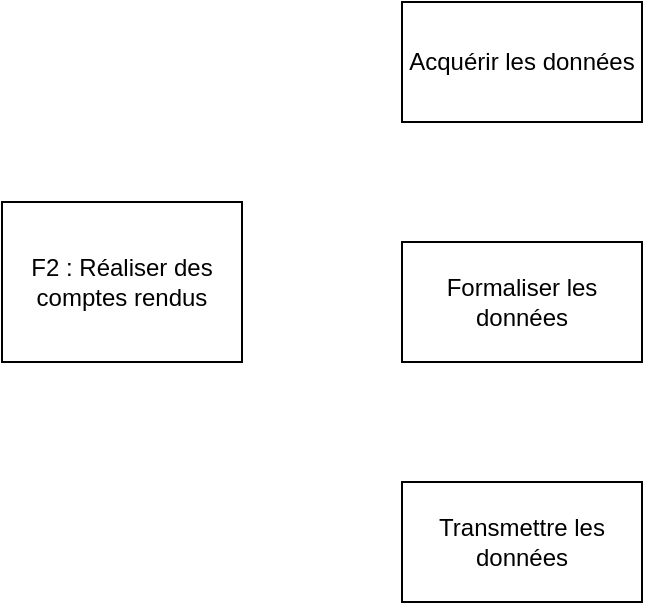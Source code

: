 <mxfile version="15.8.9" type="github">
  <diagram id="cHjnoLlx2mNpabVTZO-V" name="Page-1">
    <mxGraphModel dx="868" dy="454" grid="1" gridSize="10" guides="1" tooltips="1" connect="1" arrows="1" fold="1" page="1" pageScale="1" pageWidth="827" pageHeight="1169" math="0" shadow="0">
      <root>
        <mxCell id="0" />
        <mxCell id="1" parent="0" />
        <mxCell id="-n7K_DKkgM0FNg-m0orN-1" value="F2 : Réaliser des comptes rendus" style="rounded=0;whiteSpace=wrap;html=1;" vertex="1" parent="1">
          <mxGeometry x="120" y="120" width="120" height="80" as="geometry" />
        </mxCell>
        <mxCell id="-n7K_DKkgM0FNg-m0orN-2" value="Acquérir les données" style="rounded=0;whiteSpace=wrap;html=1;" vertex="1" parent="1">
          <mxGeometry x="320" y="20" width="120" height="60" as="geometry" />
        </mxCell>
        <mxCell id="-n7K_DKkgM0FNg-m0orN-3" value="Formaliser les données" style="rounded=0;whiteSpace=wrap;html=1;" vertex="1" parent="1">
          <mxGeometry x="320" y="140" width="120" height="60" as="geometry" />
        </mxCell>
        <mxCell id="-n7K_DKkgM0FNg-m0orN-4" value="Transmettre les données" style="rounded=0;whiteSpace=wrap;html=1;" vertex="1" parent="1">
          <mxGeometry x="320" y="260" width="120" height="60" as="geometry" />
        </mxCell>
      </root>
    </mxGraphModel>
  </diagram>
</mxfile>
